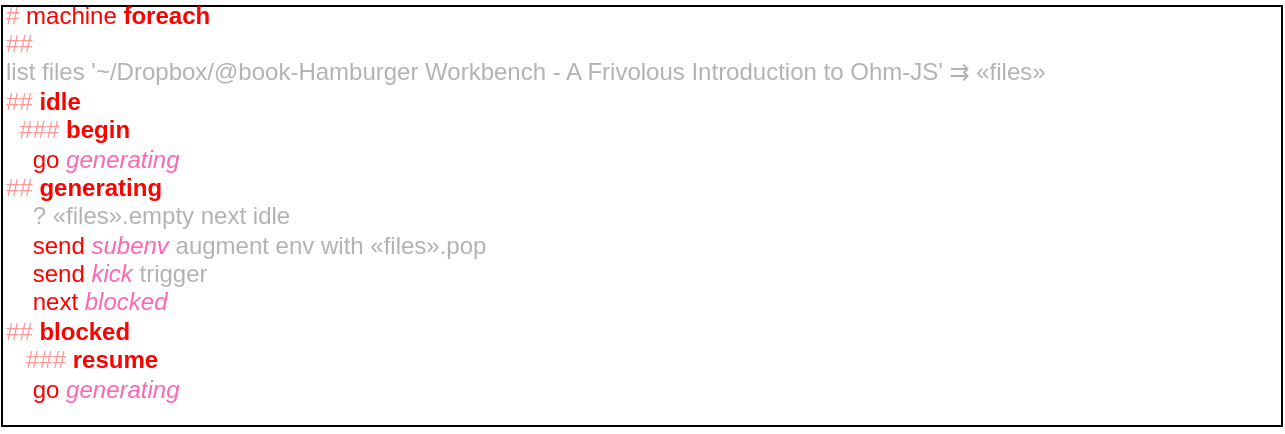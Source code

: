 <mxfile version="14.6.13" type="device"><diagram id="aoyWId-DZnONqgAbHvVS" name="Page-1"><mxGraphModel dx="1301" dy="892" grid="1" gridSize="10" guides="1" tooltips="1" connect="1" arrows="1" fold="1" page="1" pageScale="1" pageWidth="1100" pageHeight="850" math="0" shadow="0"><root><mxCell id="0"/><mxCell id="1" parent="0"/><mxCell id="MoeBYmYR468X8csF_NIC-2" value="&lt;div&gt;&lt;div&gt;&lt;font color=&quot;#ff9999&quot;&gt;#&lt;/font&gt; &lt;font color=&quot;#ff0000&quot;&gt;machine&lt;/font&gt; &lt;font color=&quot;#ff0000&quot;&gt;&lt;b&gt;foreach&lt;/b&gt;&lt;/font&gt;&lt;/div&gt;&lt;div&gt;&lt;font color=&quot;#ff9999&quot;&gt;##&lt;/font&gt;&lt;font color=&quot;#032dff&quot;&gt;&amp;nbsp;&lt;/font&gt;&lt;/div&gt;&lt;div&gt;&lt;font color=&quot;#b3b3b3&quot;&gt;&lt;span&gt;list files '~/Dropbox/@book-Hamburger Workbench - A Frivolous Introduction to Ohm-JS' ⇉ «files»&lt;/span&gt;&lt;br&gt;&lt;/font&gt;&lt;/div&gt;&lt;div&gt;&lt;font color=&quot;#ff9999&quot;&gt;##&lt;/font&gt; &lt;font color=&quot;#ff0000&quot;&gt;&lt;b&gt;idle&lt;/b&gt;&lt;/font&gt;&lt;br&gt;&lt;/div&gt;&lt;div&gt;&amp;nbsp; &lt;font color=&quot;#ff9999&quot;&gt;###&lt;/font&gt; &lt;b&gt;&lt;font color=&quot;#ff0000&quot;&gt;begin&lt;/font&gt;&lt;/b&gt;&lt;/div&gt;&lt;div&gt;&amp;nbsp; &amp;nbsp; &lt;font color=&quot;#ff0000&quot;&gt;go&lt;/font&gt; &lt;i&gt;&lt;font color=&quot;#ff66b3&quot;&gt;generating&lt;/font&gt;&lt;/i&gt;&lt;/div&gt;&lt;div&gt;&lt;font color=&quot;#ff9999&quot;&gt;##&lt;/font&gt; &lt;b&gt;&lt;font color=&quot;#ff0000&quot;&gt;generating&lt;/font&gt;&lt;/b&gt;&lt;br&gt;&lt;/div&gt;&lt;div&gt;&lt;span&gt;&amp;nbsp; &amp;nbsp; &lt;font color=&quot;#b3b3b3&quot;&gt;? «files».empty next idle&lt;/font&gt;&lt;/span&gt;&lt;/div&gt;&lt;div&gt;&amp;nbsp; &amp;nbsp; &lt;font color=&quot;#ff0000&quot;&gt;send&lt;/font&gt; &lt;i&gt;&lt;font color=&quot;#ff66b3&quot;&gt;subenv&lt;/font&gt;&lt;/i&gt; &lt;font color=&quot;#b3b3b3&quot;&gt;augment env with «files».pop&lt;/font&gt;&lt;/div&gt;&lt;div&gt;&amp;nbsp; &amp;nbsp; &lt;font color=&quot;#ff0000&quot;&gt;send&lt;/font&gt; &lt;i&gt;&lt;font color=&quot;#ff66b3&quot;&gt;kick&lt;/font&gt;&lt;/i&gt; &lt;font color=&quot;#b3b3b3&quot;&gt;trigger&lt;/font&gt;&lt;br&gt;&lt;/div&gt;&lt;div&gt;&amp;nbsp; &amp;nbsp; &lt;font color=&quot;#ff0000&quot;&gt;next&lt;/font&gt; &lt;i&gt;&lt;font color=&quot;#ff66b3&quot;&gt;blocked&lt;/font&gt;&lt;/i&gt;&lt;br&gt;&lt;/div&gt;&lt;div&gt;&lt;font color=&quot;#ff9999&quot;&gt;##&lt;/font&gt; &lt;b&gt;&lt;font color=&quot;#ff0000&quot;&gt;blocked&lt;/font&gt;&lt;/b&gt;&lt;/div&gt;&lt;div&gt;&amp;nbsp; &amp;nbsp;&lt;font color=&quot;#ff9999&quot;&gt;###&lt;/font&gt; &lt;b&gt;&lt;font color=&quot;#ff0000&quot;&gt;resume&lt;/font&gt;&lt;/b&gt;&lt;/div&gt;&lt;div&gt;&amp;nbsp; &amp;nbsp; &lt;font color=&quot;#ff0000&quot;&gt;go&lt;/font&gt; &lt;i&gt;&lt;font color=&quot;#ff66b3&quot;&gt;generating&lt;/font&gt;&lt;/i&gt;&lt;/div&gt;&lt;/div&gt;&lt;div&gt;&lt;br&gt;&lt;/div&gt;" style="rounded=0;whiteSpace=wrap;html=1;align=left;" vertex="1" parent="1"><mxGeometry x="80" y="40" width="640" height="210" as="geometry"/></mxCell></root></mxGraphModel></diagram></mxfile>
